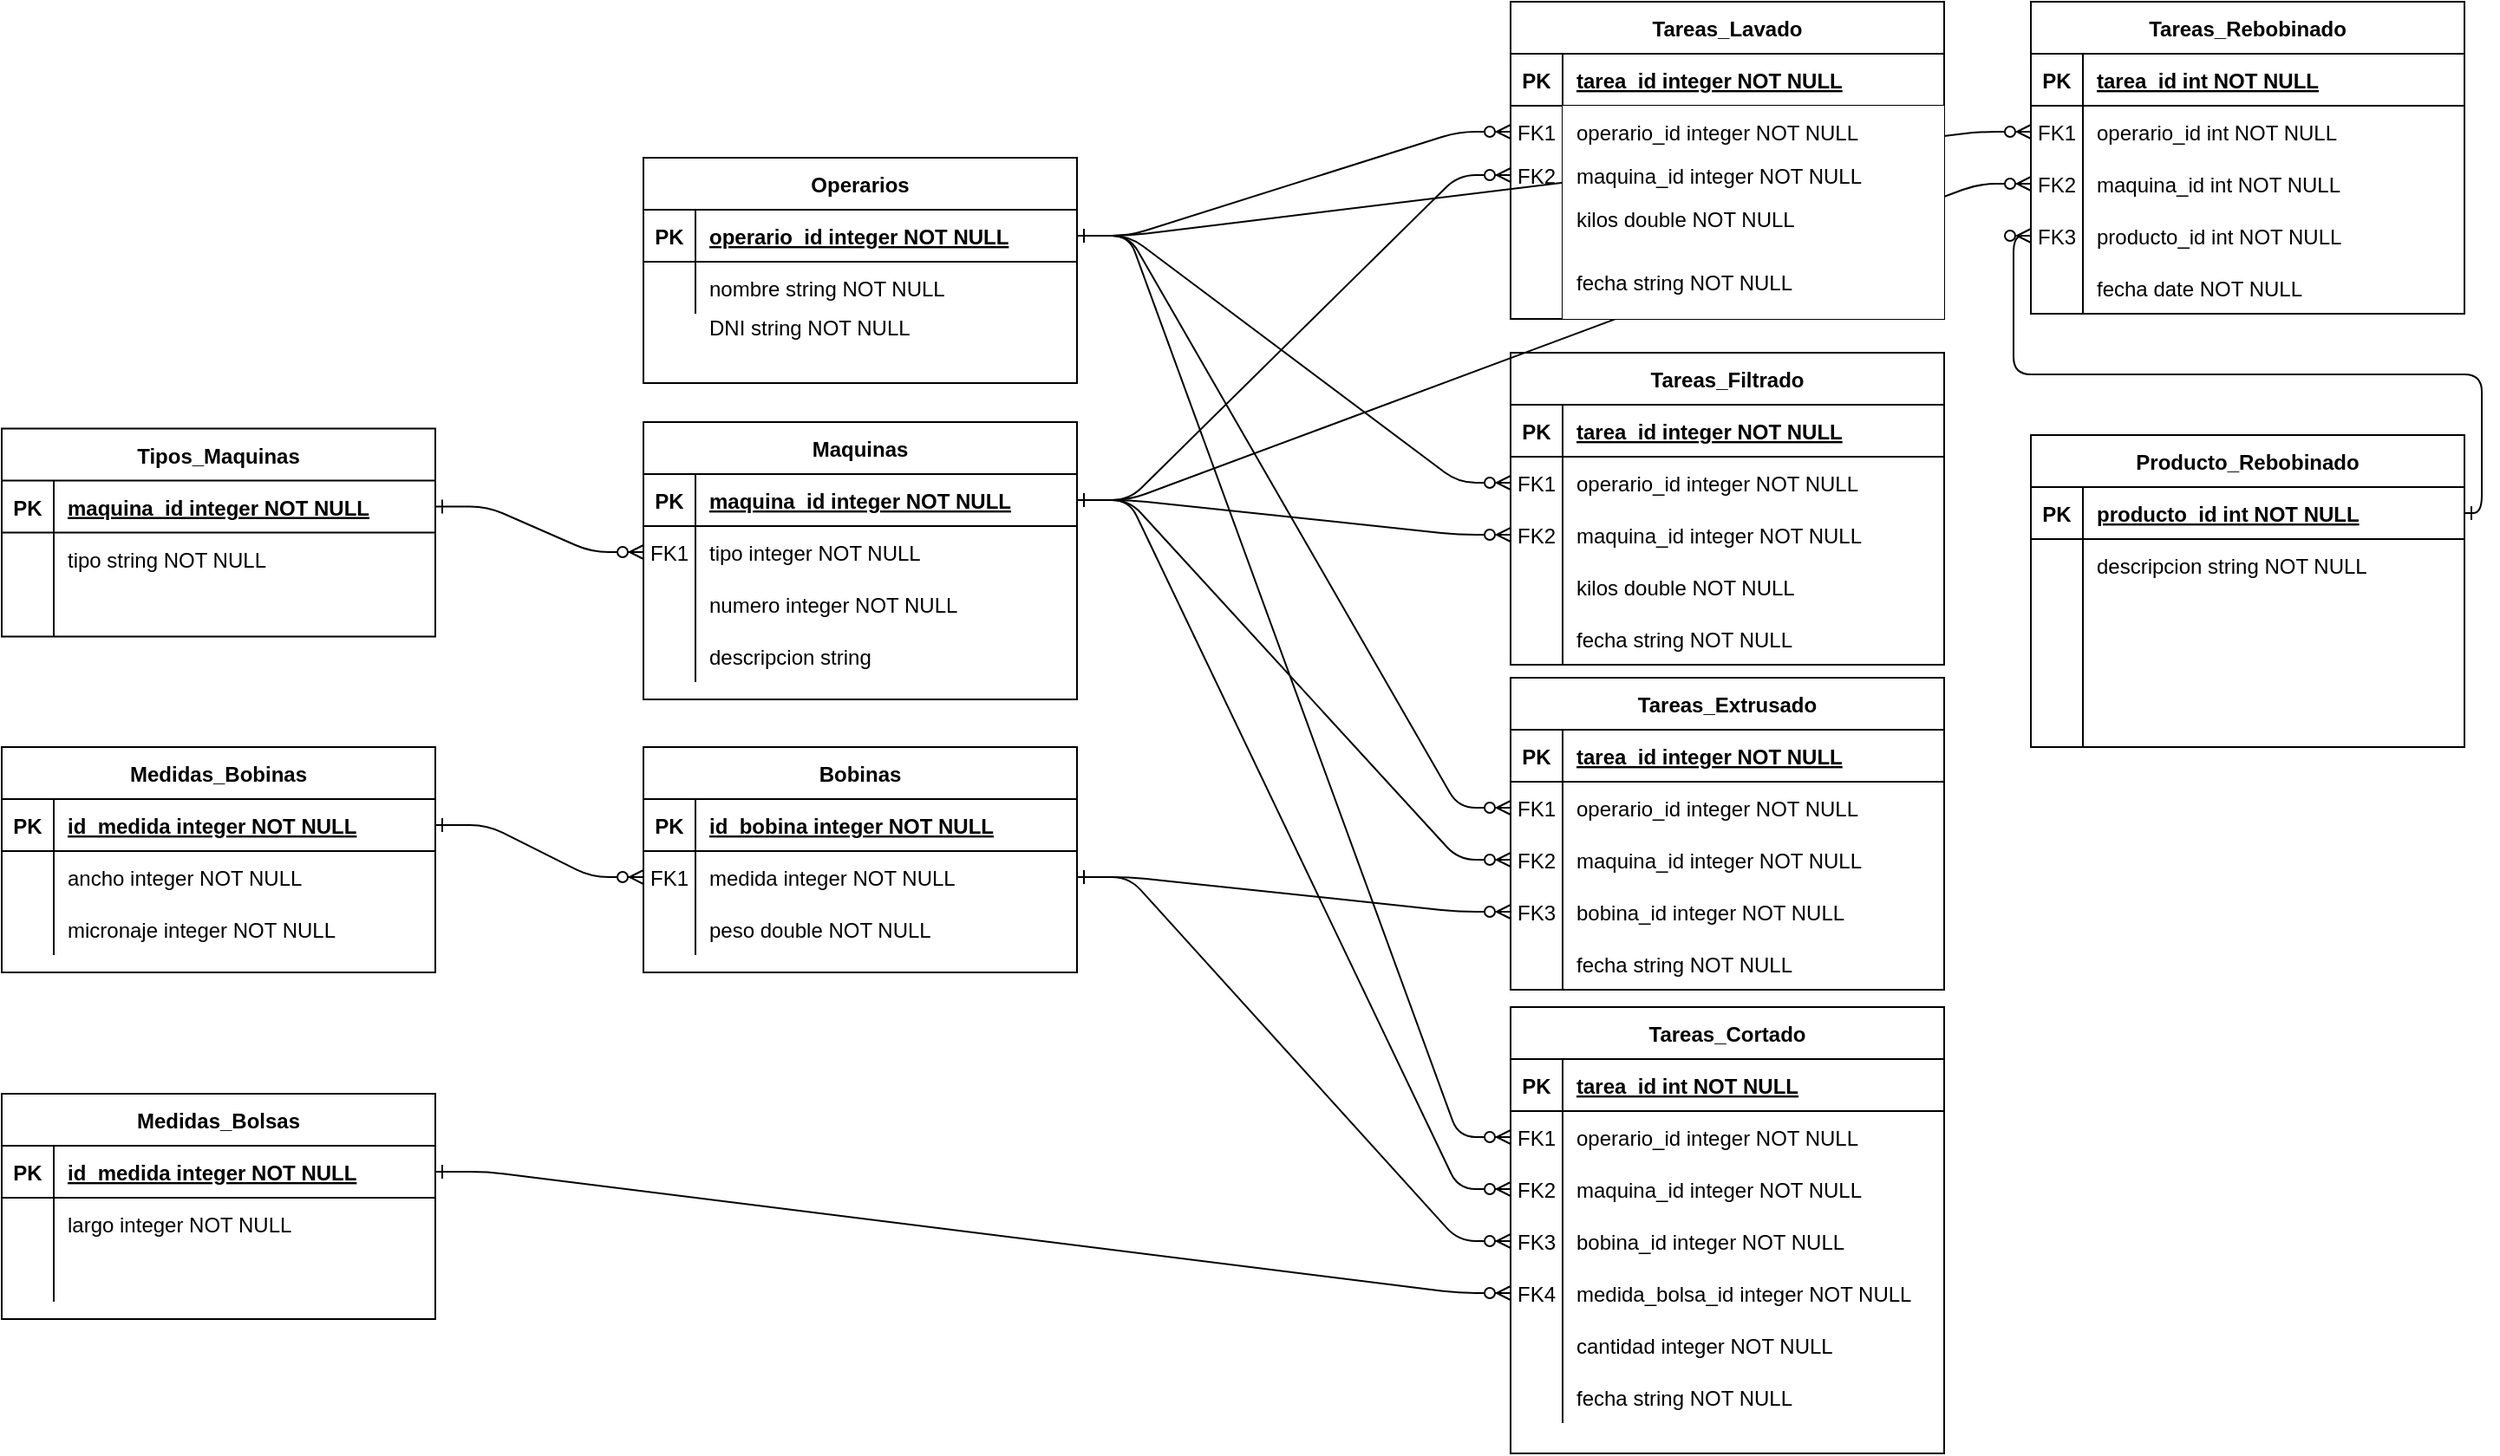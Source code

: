 <mxfile version="13.9.9" type="device"><diagram id="R2lEEEUBdFMjLlhIrx00" name="Page-1"><mxGraphModel dx="460" dy="813" grid="1" gridSize="10" guides="1" tooltips="1" connect="1" arrows="1" fold="1" page="1" pageScale="1" pageWidth="1600" pageHeight="900" math="0" shadow="0" extFonts="Permanent Marker^https://fonts.googleapis.com/css?family=Permanent+Marker"><root><mxCell id="0"/><mxCell id="1" parent="0"/><mxCell id="C-vyLk0tnHw3VtMMgP7b-1" value="" style="edgeStyle=entityRelationEdgeStyle;endArrow=ERzeroToMany;startArrow=ERone;endFill=1;startFill=0;" parent="1" source="C-vyLk0tnHw3VtMMgP7b-24" target="C-vyLk0tnHw3VtMMgP7b-6" edge="1"><mxGeometry width="100" height="100" relative="1" as="geometry"><mxPoint x="340" y="720" as="sourcePoint"/><mxPoint x="440" y="620" as="targetPoint"/></mxGeometry></mxCell><mxCell id="C-vyLk0tnHw3VtMMgP7b-13" value="Maquinas" style="shape=table;startSize=30;container=1;collapsible=1;childLayout=tableLayout;fixedRows=1;rowLines=0;fontStyle=1;align=center;resizeLast=1;" parent="1" vertex="1"><mxGeometry x="450" y="252.5" width="250" height="160" as="geometry"/></mxCell><mxCell id="C-vyLk0tnHw3VtMMgP7b-14" value="" style="shape=partialRectangle;collapsible=0;dropTarget=0;pointerEvents=0;fillColor=none;points=[[0,0.5],[1,0.5]];portConstraint=eastwest;top=0;left=0;right=0;bottom=1;" parent="C-vyLk0tnHw3VtMMgP7b-13" vertex="1"><mxGeometry y="30" width="250" height="30" as="geometry"/></mxCell><mxCell id="C-vyLk0tnHw3VtMMgP7b-15" value="PK" style="shape=partialRectangle;overflow=hidden;connectable=0;fillColor=none;top=0;left=0;bottom=0;right=0;fontStyle=1;" parent="C-vyLk0tnHw3VtMMgP7b-14" vertex="1"><mxGeometry width="30" height="30" as="geometry"/></mxCell><mxCell id="C-vyLk0tnHw3VtMMgP7b-16" value="maquina_id integer NOT NULL " style="shape=partialRectangle;overflow=hidden;connectable=0;fillColor=none;top=0;left=0;bottom=0;right=0;align=left;spacingLeft=6;fontStyle=5;" parent="C-vyLk0tnHw3VtMMgP7b-14" vertex="1"><mxGeometry x="30" width="220" height="30" as="geometry"/></mxCell><mxCell id="C-vyLk0tnHw3VtMMgP7b-17" value="" style="shape=partialRectangle;collapsible=0;dropTarget=0;pointerEvents=0;fillColor=none;points=[[0,0.5],[1,0.5]];portConstraint=eastwest;top=0;left=0;right=0;bottom=0;" parent="C-vyLk0tnHw3VtMMgP7b-13" vertex="1"><mxGeometry y="60" width="250" height="30" as="geometry"/></mxCell><mxCell id="C-vyLk0tnHw3VtMMgP7b-18" value="FK1" style="shape=partialRectangle;overflow=hidden;connectable=0;fillColor=none;top=0;left=0;bottom=0;right=0;" parent="C-vyLk0tnHw3VtMMgP7b-17" vertex="1"><mxGeometry width="30" height="30" as="geometry"/></mxCell><mxCell id="C-vyLk0tnHw3VtMMgP7b-19" value="tipo integer NOT NULL" style="shape=partialRectangle;overflow=hidden;connectable=0;fillColor=none;top=0;left=0;bottom=0;right=0;align=left;spacingLeft=6;" parent="C-vyLk0tnHw3VtMMgP7b-17" vertex="1"><mxGeometry x="30" width="220" height="30" as="geometry"/></mxCell><mxCell id="C-vyLk0tnHw3VtMMgP7b-20" value="" style="shape=partialRectangle;collapsible=0;dropTarget=0;pointerEvents=0;fillColor=none;points=[[0,0.5],[1,0.5]];portConstraint=eastwest;top=0;left=0;right=0;bottom=0;" parent="C-vyLk0tnHw3VtMMgP7b-13" vertex="1"><mxGeometry y="90" width="250" height="30" as="geometry"/></mxCell><mxCell id="C-vyLk0tnHw3VtMMgP7b-21" value="" style="shape=partialRectangle;overflow=hidden;connectable=0;fillColor=none;top=0;left=0;bottom=0;right=0;" parent="C-vyLk0tnHw3VtMMgP7b-20" vertex="1"><mxGeometry width="30" height="30" as="geometry"/></mxCell><mxCell id="C-vyLk0tnHw3VtMMgP7b-22" value="numero integer NOT NULL" style="shape=partialRectangle;overflow=hidden;connectable=0;fillColor=none;top=0;left=0;bottom=0;right=0;align=left;spacingLeft=6;" parent="C-vyLk0tnHw3VtMMgP7b-20" vertex="1"><mxGeometry x="30" width="220" height="30" as="geometry"/></mxCell><mxCell id="eZQZ-SOLJuefaPGMu-Ui-1" style="shape=partialRectangle;collapsible=0;dropTarget=0;pointerEvents=0;fillColor=none;points=[[0,0.5],[1,0.5]];portConstraint=eastwest;top=0;left=0;right=0;bottom=0;" vertex="1" parent="C-vyLk0tnHw3VtMMgP7b-13"><mxGeometry y="120" width="250" height="30" as="geometry"/></mxCell><mxCell id="eZQZ-SOLJuefaPGMu-Ui-2" style="shape=partialRectangle;overflow=hidden;connectable=0;fillColor=none;top=0;left=0;bottom=0;right=0;" vertex="1" parent="eZQZ-SOLJuefaPGMu-Ui-1"><mxGeometry width="30" height="30" as="geometry"/></mxCell><mxCell id="eZQZ-SOLJuefaPGMu-Ui-3" value="descripcion string" style="shape=partialRectangle;overflow=hidden;connectable=0;fillColor=none;top=0;left=0;bottom=0;right=0;align=left;spacingLeft=6;" vertex="1" parent="eZQZ-SOLJuefaPGMu-Ui-1"><mxGeometry x="30" width="220" height="30" as="geometry"/></mxCell><mxCell id="C-vyLk0tnHw3VtMMgP7b-23" value="Operarios" style="shape=table;startSize=30;container=1;collapsible=1;childLayout=tableLayout;fixedRows=1;rowLines=0;fontStyle=1;align=center;resizeLast=1;" parent="1" vertex="1"><mxGeometry x="450" y="100" width="250" height="130" as="geometry"/></mxCell><mxCell id="C-vyLk0tnHw3VtMMgP7b-24" value="" style="shape=partialRectangle;collapsible=0;dropTarget=0;pointerEvents=0;fillColor=none;points=[[0,0.5],[1,0.5]];portConstraint=eastwest;top=0;left=0;right=0;bottom=1;" parent="C-vyLk0tnHw3VtMMgP7b-23" vertex="1"><mxGeometry y="30" width="250" height="30" as="geometry"/></mxCell><mxCell id="C-vyLk0tnHw3VtMMgP7b-25" value="PK" style="shape=partialRectangle;overflow=hidden;connectable=0;fillColor=none;top=0;left=0;bottom=0;right=0;fontStyle=1;" parent="C-vyLk0tnHw3VtMMgP7b-24" vertex="1"><mxGeometry width="30" height="30" as="geometry"/></mxCell><mxCell id="C-vyLk0tnHw3VtMMgP7b-26" value="operario_id integer NOT NULL " style="shape=partialRectangle;overflow=hidden;connectable=0;fillColor=none;top=0;left=0;bottom=0;right=0;align=left;spacingLeft=6;fontStyle=5;" parent="C-vyLk0tnHw3VtMMgP7b-24" vertex="1"><mxGeometry x="30" width="220" height="30" as="geometry"/></mxCell><mxCell id="C-vyLk0tnHw3VtMMgP7b-27" value="" style="shape=partialRectangle;collapsible=0;dropTarget=0;pointerEvents=0;fillColor=none;points=[[0,0.5],[1,0.5]];portConstraint=eastwest;top=0;left=0;right=0;bottom=0;" parent="C-vyLk0tnHw3VtMMgP7b-23" vertex="1"><mxGeometry y="60" width="250" height="30" as="geometry"/></mxCell><mxCell id="C-vyLk0tnHw3VtMMgP7b-28" value="" style="shape=partialRectangle;overflow=hidden;connectable=0;fillColor=none;top=0;left=0;bottom=0;right=0;" parent="C-vyLk0tnHw3VtMMgP7b-27" vertex="1"><mxGeometry width="30" height="30" as="geometry"/></mxCell><mxCell id="C-vyLk0tnHw3VtMMgP7b-29" value="nombre string NOT NULL" style="shape=partialRectangle;overflow=hidden;connectable=0;fillColor=none;top=0;left=0;bottom=0;right=0;align=left;spacingLeft=6;" parent="C-vyLk0tnHw3VtMMgP7b-27" vertex="1"><mxGeometry x="30" width="220" height="30" as="geometry"/></mxCell><mxCell id="uvEBsUGGcMLuZN8brOMa-1" value="" style="endArrow=ERzeroToMany;html=1;entryX=0;entryY=0.5;entryDx=0;entryDy=0;exitX=1;exitY=0.5;exitDx=0;exitDy=0;edgeStyle=entityRelationEdgeStyle;startArrow=ERone;startFill=0;endFill=1;" parent="1" source="C-vyLk0tnHw3VtMMgP7b-14" target="C-vyLk0tnHw3VtMMgP7b-9" edge="1"><mxGeometry width="50" height="50" relative="1" as="geometry"><mxPoint x="400" y="440" as="sourcePoint"/><mxPoint x="450" y="390" as="targetPoint"/></mxGeometry></mxCell><mxCell id="uvEBsUGGcMLuZN8brOMa-2" value="Bobinas" style="shape=table;startSize=30;container=1;collapsible=1;childLayout=tableLayout;fixedRows=1;rowLines=0;fontStyle=1;align=center;resizeLast=1;" parent="1" vertex="1"><mxGeometry x="450" y="440" width="250" height="130" as="geometry"/></mxCell><mxCell id="uvEBsUGGcMLuZN8brOMa-3" value="" style="shape=partialRectangle;collapsible=0;dropTarget=0;pointerEvents=0;fillColor=none;points=[[0,0.5],[1,0.5]];portConstraint=eastwest;top=0;left=0;right=0;bottom=1;" parent="uvEBsUGGcMLuZN8brOMa-2" vertex="1"><mxGeometry y="30" width="250" height="30" as="geometry"/></mxCell><mxCell id="uvEBsUGGcMLuZN8brOMa-4" value="PK" style="shape=partialRectangle;overflow=hidden;connectable=0;fillColor=none;top=0;left=0;bottom=0;right=0;fontStyle=1;" parent="uvEBsUGGcMLuZN8brOMa-3" vertex="1"><mxGeometry width="30" height="30" as="geometry"/></mxCell><mxCell id="uvEBsUGGcMLuZN8brOMa-5" value="id_bobina integer NOT NULL " style="shape=partialRectangle;overflow=hidden;connectable=0;fillColor=none;top=0;left=0;bottom=0;right=0;align=left;spacingLeft=6;fontStyle=5;" parent="uvEBsUGGcMLuZN8brOMa-3" vertex="1"><mxGeometry x="30" width="220" height="30" as="geometry"/></mxCell><mxCell id="uvEBsUGGcMLuZN8brOMa-6" value="" style="shape=partialRectangle;collapsible=0;dropTarget=0;pointerEvents=0;fillColor=none;points=[[0,0.5],[1,0.5]];portConstraint=eastwest;top=0;left=0;right=0;bottom=0;" parent="uvEBsUGGcMLuZN8brOMa-2" vertex="1"><mxGeometry y="60" width="250" height="30" as="geometry"/></mxCell><mxCell id="uvEBsUGGcMLuZN8brOMa-7" value="" style="shape=partialRectangle;overflow=hidden;connectable=0;fillColor=none;top=0;left=0;bottom=0;right=0;" parent="uvEBsUGGcMLuZN8brOMa-6" vertex="1"><mxGeometry width="30" height="30" as="geometry"/></mxCell><mxCell id="uvEBsUGGcMLuZN8brOMa-8" value="medida integer NOT NULL" style="shape=partialRectangle;overflow=hidden;connectable=0;fillColor=none;top=0;left=0;bottom=0;right=0;align=left;spacingLeft=6;" parent="uvEBsUGGcMLuZN8brOMa-6" vertex="1"><mxGeometry x="30" width="220" height="30" as="geometry"/></mxCell><mxCell id="uvEBsUGGcMLuZN8brOMa-9" value="" style="shape=partialRectangle;collapsible=0;dropTarget=0;pointerEvents=0;fillColor=none;points=[[0,0.5],[1,0.5]];portConstraint=eastwest;top=0;left=0;right=0;bottom=0;" parent="uvEBsUGGcMLuZN8brOMa-2" vertex="1"><mxGeometry y="90" width="250" height="30" as="geometry"/></mxCell><mxCell id="uvEBsUGGcMLuZN8brOMa-10" value="" style="shape=partialRectangle;overflow=hidden;connectable=0;fillColor=none;top=0;left=0;bottom=0;right=0;" parent="uvEBsUGGcMLuZN8brOMa-9" vertex="1"><mxGeometry width="30" height="30" as="geometry"/></mxCell><mxCell id="uvEBsUGGcMLuZN8brOMa-11" value="peso double NOT NULL" style="shape=partialRectangle;overflow=hidden;connectable=0;fillColor=none;top=0;left=0;bottom=0;right=0;align=left;spacingLeft=6;" parent="uvEBsUGGcMLuZN8brOMa-9" vertex="1"><mxGeometry x="30" width="220" height="30" as="geometry"/></mxCell><mxCell id="uvEBsUGGcMLuZN8brOMa-12" value="Medidas_Bobinas" style="shape=table;startSize=30;container=1;collapsible=1;childLayout=tableLayout;fixedRows=1;rowLines=0;fontStyle=1;align=center;resizeLast=1;" parent="1" vertex="1"><mxGeometry x="80" y="440" width="250" height="130" as="geometry"/></mxCell><mxCell id="uvEBsUGGcMLuZN8brOMa-13" value="" style="shape=partialRectangle;collapsible=0;dropTarget=0;pointerEvents=0;fillColor=none;points=[[0,0.5],[1,0.5]];portConstraint=eastwest;top=0;left=0;right=0;bottom=1;" parent="uvEBsUGGcMLuZN8brOMa-12" vertex="1"><mxGeometry y="30" width="250" height="30" as="geometry"/></mxCell><mxCell id="uvEBsUGGcMLuZN8brOMa-14" value="PK" style="shape=partialRectangle;overflow=hidden;connectable=0;fillColor=none;top=0;left=0;bottom=0;right=0;fontStyle=1;" parent="uvEBsUGGcMLuZN8brOMa-13" vertex="1"><mxGeometry width="30" height="30" as="geometry"/></mxCell><mxCell id="uvEBsUGGcMLuZN8brOMa-15" value="id_medida integer NOT NULL " style="shape=partialRectangle;overflow=hidden;connectable=0;fillColor=none;top=0;left=0;bottom=0;right=0;align=left;spacingLeft=6;fontStyle=5;" parent="uvEBsUGGcMLuZN8brOMa-13" vertex="1"><mxGeometry x="30" width="220" height="30" as="geometry"/></mxCell><mxCell id="uvEBsUGGcMLuZN8brOMa-16" value="" style="shape=partialRectangle;collapsible=0;dropTarget=0;pointerEvents=0;fillColor=none;points=[[0,0.5],[1,0.5]];portConstraint=eastwest;top=0;left=0;right=0;bottom=0;" parent="uvEBsUGGcMLuZN8brOMa-12" vertex="1"><mxGeometry y="60" width="250" height="30" as="geometry"/></mxCell><mxCell id="uvEBsUGGcMLuZN8brOMa-17" value="" style="shape=partialRectangle;overflow=hidden;connectable=0;fillColor=none;top=0;left=0;bottom=0;right=0;" parent="uvEBsUGGcMLuZN8brOMa-16" vertex="1"><mxGeometry width="30" height="30" as="geometry"/></mxCell><mxCell id="uvEBsUGGcMLuZN8brOMa-18" value="ancho integer NOT NULL" style="shape=partialRectangle;overflow=hidden;connectable=0;fillColor=none;top=0;left=0;bottom=0;right=0;align=left;spacingLeft=6;" parent="uvEBsUGGcMLuZN8brOMa-16" vertex="1"><mxGeometry x="30" width="220" height="30" as="geometry"/></mxCell><mxCell id="uvEBsUGGcMLuZN8brOMa-19" value="" style="shape=partialRectangle;collapsible=0;dropTarget=0;pointerEvents=0;fillColor=none;points=[[0,0.5],[1,0.5]];portConstraint=eastwest;top=0;left=0;right=0;bottom=0;" parent="uvEBsUGGcMLuZN8brOMa-12" vertex="1"><mxGeometry y="90" width="250" height="30" as="geometry"/></mxCell><mxCell id="uvEBsUGGcMLuZN8brOMa-20" value="" style="shape=partialRectangle;overflow=hidden;connectable=0;fillColor=none;top=0;left=0;bottom=0;right=0;" parent="uvEBsUGGcMLuZN8brOMa-19" vertex="1"><mxGeometry width="30" height="30" as="geometry"/></mxCell><mxCell id="uvEBsUGGcMLuZN8brOMa-21" value="micronaje integer NOT NULL" style="shape=partialRectangle;overflow=hidden;connectable=0;fillColor=none;top=0;left=0;bottom=0;right=0;align=left;spacingLeft=6;" parent="uvEBsUGGcMLuZN8brOMa-19" vertex="1"><mxGeometry x="30" width="220" height="30" as="geometry"/></mxCell><mxCell id="uvEBsUGGcMLuZN8brOMa-23" value="" style="shape=partialRectangle;overflow=hidden;connectable=0;fillColor=none;top=0;left=0;bottom=0;right=0;" parent="1" vertex="1"><mxGeometry x="950" y="152.5" width="30" height="30" as="geometry"/></mxCell><mxCell id="uvEBsUGGcMLuZN8brOMa-24" value="Tareas_Extrusado" style="shape=table;startSize=30;container=1;collapsible=1;childLayout=tableLayout;fixedRows=1;rowLines=0;fontStyle=1;align=center;resizeLast=1;" parent="1" vertex="1"><mxGeometry x="950" y="400" width="250" height="180" as="geometry"/></mxCell><mxCell id="uvEBsUGGcMLuZN8brOMa-25" value="" style="shape=partialRectangle;collapsible=0;dropTarget=0;pointerEvents=0;fillColor=none;points=[[0,0.5],[1,0.5]];portConstraint=eastwest;top=0;left=0;right=0;bottom=1;" parent="uvEBsUGGcMLuZN8brOMa-24" vertex="1"><mxGeometry y="30" width="250" height="30" as="geometry"/></mxCell><mxCell id="uvEBsUGGcMLuZN8brOMa-26" value="PK" style="shape=partialRectangle;overflow=hidden;connectable=0;fillColor=none;top=0;left=0;bottom=0;right=0;fontStyle=1;" parent="uvEBsUGGcMLuZN8brOMa-25" vertex="1"><mxGeometry width="30" height="30" as="geometry"/></mxCell><mxCell id="uvEBsUGGcMLuZN8brOMa-27" value="tarea_id integer NOT NULL " style="shape=partialRectangle;overflow=hidden;connectable=0;fillColor=none;top=0;left=0;bottom=0;right=0;align=left;spacingLeft=6;fontStyle=5;" parent="uvEBsUGGcMLuZN8brOMa-25" vertex="1"><mxGeometry x="30" width="220" height="30" as="geometry"/></mxCell><mxCell id="uvEBsUGGcMLuZN8brOMa-28" value="" style="shape=partialRectangle;collapsible=0;dropTarget=0;pointerEvents=0;fillColor=none;points=[[0,0.5],[1,0.5]];portConstraint=eastwest;top=0;left=0;right=0;bottom=0;" parent="uvEBsUGGcMLuZN8brOMa-24" vertex="1"><mxGeometry y="60" width="250" height="30" as="geometry"/></mxCell><mxCell id="uvEBsUGGcMLuZN8brOMa-29" value="FK1" style="shape=partialRectangle;overflow=hidden;connectable=0;fillColor=none;top=0;left=0;bottom=0;right=0;" parent="uvEBsUGGcMLuZN8brOMa-28" vertex="1"><mxGeometry width="30" height="30" as="geometry"/></mxCell><mxCell id="uvEBsUGGcMLuZN8brOMa-30" value="operario_id integer NOT NULL" style="shape=partialRectangle;overflow=hidden;connectable=0;fillColor=none;top=0;left=0;bottom=0;right=0;align=left;spacingLeft=6;" parent="uvEBsUGGcMLuZN8brOMa-28" vertex="1"><mxGeometry x="30" width="220" height="30" as="geometry"/></mxCell><mxCell id="uvEBsUGGcMLuZN8brOMa-31" value="" style="shape=partialRectangle;collapsible=0;dropTarget=0;pointerEvents=0;fillColor=none;points=[[0,0.5],[1,0.5]];portConstraint=eastwest;top=0;left=0;right=0;bottom=0;" parent="uvEBsUGGcMLuZN8brOMa-24" vertex="1"><mxGeometry y="90" width="250" height="30" as="geometry"/></mxCell><mxCell id="uvEBsUGGcMLuZN8brOMa-32" value="FK2" style="shape=partialRectangle;overflow=hidden;connectable=0;fillColor=none;top=0;left=0;bottom=0;right=0;" parent="uvEBsUGGcMLuZN8brOMa-31" vertex="1"><mxGeometry width="30" height="30" as="geometry"/></mxCell><mxCell id="uvEBsUGGcMLuZN8brOMa-33" value="maquina_id integer NOT NULL" style="shape=partialRectangle;overflow=hidden;connectable=0;fillColor=none;top=0;left=0;bottom=0;right=0;align=left;spacingLeft=6;" parent="uvEBsUGGcMLuZN8brOMa-31" vertex="1"><mxGeometry x="30" width="220" height="30" as="geometry"/></mxCell><mxCell id="b3NK0VGD6C8nm2a5YXST-26" style="shape=partialRectangle;collapsible=0;dropTarget=0;pointerEvents=0;fillColor=none;points=[[0,0.5],[1,0.5]];portConstraint=eastwest;top=0;left=0;right=0;bottom=0;" parent="uvEBsUGGcMLuZN8brOMa-24" vertex="1"><mxGeometry y="120" width="250" height="30" as="geometry"/></mxCell><mxCell id="b3NK0VGD6C8nm2a5YXST-27" value="FK3" style="shape=partialRectangle;overflow=hidden;connectable=0;fillColor=none;top=0;left=0;bottom=0;right=0;" parent="b3NK0VGD6C8nm2a5YXST-26" vertex="1"><mxGeometry width="30" height="30" as="geometry"/></mxCell><mxCell id="b3NK0VGD6C8nm2a5YXST-28" value="bobina_id integer NOT NULL" style="shape=partialRectangle;overflow=hidden;connectable=0;fillColor=none;top=0;left=0;bottom=0;right=0;align=left;spacingLeft=6;" parent="b3NK0VGD6C8nm2a5YXST-26" vertex="1"><mxGeometry x="30" width="220" height="30" as="geometry"/></mxCell><mxCell id="b3NK0VGD6C8nm2a5YXST-23" style="shape=partialRectangle;collapsible=0;dropTarget=0;pointerEvents=0;fillColor=none;points=[[0,0.5],[1,0.5]];portConstraint=eastwest;top=0;left=0;right=0;bottom=0;" parent="uvEBsUGGcMLuZN8brOMa-24" vertex="1"><mxGeometry y="150" width="250" height="30" as="geometry"/></mxCell><mxCell id="b3NK0VGD6C8nm2a5YXST-24" style="shape=partialRectangle;overflow=hidden;connectable=0;fillColor=none;top=0;left=0;bottom=0;right=0;" parent="b3NK0VGD6C8nm2a5YXST-23" vertex="1"><mxGeometry width="30" height="30" as="geometry"/></mxCell><mxCell id="b3NK0VGD6C8nm2a5YXST-25" value="fecha string NOT NULL" style="shape=partialRectangle;overflow=hidden;connectable=0;fillColor=none;top=0;left=0;bottom=0;right=0;align=left;spacingLeft=6;" parent="b3NK0VGD6C8nm2a5YXST-23" vertex="1"><mxGeometry x="30" width="220" height="30" as="geometry"/></mxCell><mxCell id="uvEBsUGGcMLuZN8brOMa-34" value="" style="edgeStyle=entityRelationEdgeStyle;endArrow=ERzeroToMany;startArrow=ERone;endFill=1;startFill=0;entryX=0;entryY=0.5;entryDx=0;entryDy=0;exitX=1;exitY=0.5;exitDx=0;exitDy=0;" parent="1" source="C-vyLk0tnHw3VtMMgP7b-24" target="uvEBsUGGcMLuZN8brOMa-28" edge="1"><mxGeometry width="100" height="100" relative="1" as="geometry"><mxPoint x="350" y="190" as="sourcePoint"/><mxPoint x="490" y="220" as="targetPoint"/></mxGeometry></mxCell><mxCell id="uvEBsUGGcMLuZN8brOMa-35" value="" style="endArrow=ERzeroToMany;html=1;entryX=0;entryY=0.5;entryDx=0;entryDy=0;exitX=1;exitY=0.5;exitDx=0;exitDy=0;edgeStyle=entityRelationEdgeStyle;startArrow=ERone;startFill=0;endFill=1;" parent="1" source="C-vyLk0tnHw3VtMMgP7b-14" target="uvEBsUGGcMLuZN8brOMa-31" edge="1"><mxGeometry width="50" height="50" relative="1" as="geometry"><mxPoint x="350" y="345" as="sourcePoint"/><mxPoint x="490" y="280" as="targetPoint"/></mxGeometry></mxCell><mxCell id="uvEBsUGGcMLuZN8brOMa-41" value="" style="endArrow=ERzeroToMany;html=1;exitX=1;exitY=0.5;exitDx=0;exitDy=0;edgeStyle=entityRelationEdgeStyle;startArrow=ERone;startFill=0;endFill=1;entryX=0;entryY=0.5;entryDx=0;entryDy=0;" parent="1" source="uvEBsUGGcMLuZN8brOMa-13" target="uvEBsUGGcMLuZN8brOMa-6" edge="1"><mxGeometry width="50" height="50" relative="1" as="geometry"><mxPoint x="355" y="630" as="sourcePoint"/><mxPoint x="480" y="500" as="targetPoint"/></mxGeometry></mxCell><mxCell id="uvEBsUGGcMLuZN8brOMa-42" value="Tareas_Cortado" style="shape=table;startSize=30;container=1;collapsible=1;childLayout=tableLayout;fixedRows=1;rowLines=0;fontStyle=1;align=center;resizeLast=1;" parent="1" vertex="1"><mxGeometry x="950" y="590" width="250" height="257.5" as="geometry"/></mxCell><mxCell id="uvEBsUGGcMLuZN8brOMa-43" value="" style="shape=partialRectangle;collapsible=0;dropTarget=0;pointerEvents=0;fillColor=none;points=[[0,0.5],[1,0.5]];portConstraint=eastwest;top=0;left=0;right=0;bottom=1;" parent="uvEBsUGGcMLuZN8brOMa-42" vertex="1"><mxGeometry y="30" width="250" height="30" as="geometry"/></mxCell><mxCell id="uvEBsUGGcMLuZN8brOMa-44" value="PK" style="shape=partialRectangle;overflow=hidden;connectable=0;fillColor=none;top=0;left=0;bottom=0;right=0;fontStyle=1;" parent="uvEBsUGGcMLuZN8brOMa-43" vertex="1"><mxGeometry width="30" height="30" as="geometry"/></mxCell><mxCell id="uvEBsUGGcMLuZN8brOMa-45" value="tarea_id int NOT NULL " style="shape=partialRectangle;overflow=hidden;connectable=0;fillColor=none;top=0;left=0;bottom=0;right=0;align=left;spacingLeft=6;fontStyle=5;" parent="uvEBsUGGcMLuZN8brOMa-43" vertex="1"><mxGeometry x="30" width="220" height="30" as="geometry"/></mxCell><mxCell id="uvEBsUGGcMLuZN8brOMa-46" value="" style="shape=partialRectangle;collapsible=0;dropTarget=0;pointerEvents=0;fillColor=none;points=[[0,0.5],[1,0.5]];portConstraint=eastwest;top=0;left=0;right=0;bottom=0;" parent="uvEBsUGGcMLuZN8brOMa-42" vertex="1"><mxGeometry y="60" width="250" height="30" as="geometry"/></mxCell><mxCell id="uvEBsUGGcMLuZN8brOMa-47" value="FK1" style="shape=partialRectangle;overflow=hidden;connectable=0;fillColor=none;top=0;left=0;bottom=0;right=0;" parent="uvEBsUGGcMLuZN8brOMa-46" vertex="1"><mxGeometry width="30" height="30" as="geometry"/></mxCell><mxCell id="uvEBsUGGcMLuZN8brOMa-48" value="operario_id integer NOT NULL" style="shape=partialRectangle;overflow=hidden;connectable=0;fillColor=none;top=0;left=0;bottom=0;right=0;align=left;spacingLeft=6;" parent="uvEBsUGGcMLuZN8brOMa-46" vertex="1"><mxGeometry x="30" width="220" height="30" as="geometry"/></mxCell><mxCell id="uvEBsUGGcMLuZN8brOMa-49" value="" style="shape=partialRectangle;collapsible=0;dropTarget=0;pointerEvents=0;fillColor=none;points=[[0,0.5],[1,0.5]];portConstraint=eastwest;top=0;left=0;right=0;bottom=0;" parent="uvEBsUGGcMLuZN8brOMa-42" vertex="1"><mxGeometry y="90" width="250" height="30" as="geometry"/></mxCell><mxCell id="uvEBsUGGcMLuZN8brOMa-50" value="FK2" style="shape=partialRectangle;overflow=hidden;connectable=0;fillColor=none;top=0;left=0;bottom=0;right=0;" parent="uvEBsUGGcMLuZN8brOMa-49" vertex="1"><mxGeometry width="30" height="30" as="geometry"/></mxCell><mxCell id="uvEBsUGGcMLuZN8brOMa-51" value="maquina_id integer NOT NULL" style="shape=partialRectangle;overflow=hidden;connectable=0;fillColor=none;top=0;left=0;bottom=0;right=0;align=left;spacingLeft=6;" parent="uvEBsUGGcMLuZN8brOMa-49" vertex="1"><mxGeometry x="30" width="220" height="30" as="geometry"/></mxCell><mxCell id="b3NK0VGD6C8nm2a5YXST-8" style="shape=partialRectangle;collapsible=0;dropTarget=0;pointerEvents=0;fillColor=none;points=[[0,0.5],[1,0.5]];portConstraint=eastwest;top=0;left=0;right=0;bottom=0;" parent="uvEBsUGGcMLuZN8brOMa-42" vertex="1"><mxGeometry y="120" width="250" height="30" as="geometry"/></mxCell><mxCell id="b3NK0VGD6C8nm2a5YXST-9" value="FK3" style="shape=partialRectangle;overflow=hidden;connectable=0;fillColor=none;top=0;left=0;bottom=0;right=0;" parent="b3NK0VGD6C8nm2a5YXST-8" vertex="1"><mxGeometry width="30" height="30" as="geometry"/></mxCell><mxCell id="b3NK0VGD6C8nm2a5YXST-10" value="bobina_id integer NOT NULL" style="shape=partialRectangle;overflow=hidden;connectable=0;fillColor=none;top=0;left=0;bottom=0;right=0;align=left;spacingLeft=6;" parent="b3NK0VGD6C8nm2a5YXST-8" vertex="1"><mxGeometry x="30" width="220" height="30" as="geometry"/></mxCell><mxCell id="b3NK0VGD6C8nm2a5YXST-11" style="shape=partialRectangle;collapsible=0;dropTarget=0;pointerEvents=0;fillColor=none;points=[[0,0.5],[1,0.5]];portConstraint=eastwest;top=0;left=0;right=0;bottom=0;" parent="uvEBsUGGcMLuZN8brOMa-42" vertex="1"><mxGeometry y="150" width="250" height="30" as="geometry"/></mxCell><mxCell id="b3NK0VGD6C8nm2a5YXST-12" value="FK4" style="shape=partialRectangle;overflow=hidden;connectable=0;fillColor=none;top=0;left=0;bottom=0;right=0;" parent="b3NK0VGD6C8nm2a5YXST-11" vertex="1"><mxGeometry width="30" height="30" as="geometry"/></mxCell><mxCell id="b3NK0VGD6C8nm2a5YXST-13" value="medida_bolsa_id integer NOT NULL" style="shape=partialRectangle;overflow=hidden;connectable=0;fillColor=none;top=0;left=0;bottom=0;right=0;align=left;spacingLeft=6;" parent="b3NK0VGD6C8nm2a5YXST-11" vertex="1"><mxGeometry x="30" width="220" height="30" as="geometry"/></mxCell><mxCell id="b3NK0VGD6C8nm2a5YXST-14" style="shape=partialRectangle;collapsible=0;dropTarget=0;pointerEvents=0;fillColor=none;points=[[0,0.5],[1,0.5]];portConstraint=eastwest;top=0;left=0;right=0;bottom=0;" parent="uvEBsUGGcMLuZN8brOMa-42" vertex="1"><mxGeometry y="180" width="250" height="30" as="geometry"/></mxCell><mxCell id="b3NK0VGD6C8nm2a5YXST-15" style="shape=partialRectangle;overflow=hidden;connectable=0;fillColor=none;top=0;left=0;bottom=0;right=0;" parent="b3NK0VGD6C8nm2a5YXST-14" vertex="1"><mxGeometry width="30" height="30" as="geometry"/></mxCell><mxCell id="b3NK0VGD6C8nm2a5YXST-16" value="cantidad integer NOT NULL" style="shape=partialRectangle;overflow=hidden;connectable=0;fillColor=none;top=0;left=0;bottom=0;right=0;align=left;spacingLeft=6;" parent="b3NK0VGD6C8nm2a5YXST-14" vertex="1"><mxGeometry x="30" width="220" height="30" as="geometry"/></mxCell><mxCell id="b3NK0VGD6C8nm2a5YXST-17" style="shape=partialRectangle;collapsible=0;dropTarget=0;pointerEvents=0;fillColor=none;points=[[0,0.5],[1,0.5]];portConstraint=eastwest;top=0;left=0;right=0;bottom=0;" parent="uvEBsUGGcMLuZN8brOMa-42" vertex="1"><mxGeometry y="210" width="250" height="30" as="geometry"/></mxCell><mxCell id="b3NK0VGD6C8nm2a5YXST-18" style="shape=partialRectangle;overflow=hidden;connectable=0;fillColor=none;top=0;left=0;bottom=0;right=0;" parent="b3NK0VGD6C8nm2a5YXST-17" vertex="1"><mxGeometry width="30" height="30" as="geometry"/></mxCell><mxCell id="b3NK0VGD6C8nm2a5YXST-19" value="fecha string NOT NULL" style="shape=partialRectangle;overflow=hidden;connectable=0;fillColor=none;top=0;left=0;bottom=0;right=0;align=left;spacingLeft=6;" parent="b3NK0VGD6C8nm2a5YXST-17" vertex="1"><mxGeometry x="30" width="220" height="30" as="geometry"/></mxCell><mxCell id="uvEBsUGGcMLuZN8brOMa-52" value="FK1" style="shape=partialRectangle;overflow=hidden;connectable=0;fillColor=none;top=0;left=0;bottom=0;right=0;" parent="1" vertex="1"><mxGeometry x="450" y="500" width="30" height="30" as="geometry"/></mxCell><mxCell id="uvEBsUGGcMLuZN8brOMa-53" value="" style="endArrow=ERzeroToMany;html=1;exitX=1;exitY=0.5;exitDx=0;exitDy=0;edgeStyle=entityRelationEdgeStyle;startArrow=ERone;startFill=0;endFill=1;entryX=0;entryY=0.5;entryDx=0;entryDy=0;" parent="1" source="uvEBsUGGcMLuZN8brOMa-6" target="b3NK0VGD6C8nm2a5YXST-26" edge="1"><mxGeometry width="50" height="50" relative="1" as="geometry"><mxPoint x="710" y="307.5" as="sourcePoint"/><mxPoint x="950" y="370" as="targetPoint"/></mxGeometry></mxCell><mxCell id="uvEBsUGGcMLuZN8brOMa-54" value="" style="edgeStyle=entityRelationEdgeStyle;endArrow=ERzeroToMany;startArrow=ERone;endFill=1;startFill=0;entryX=0;entryY=0.5;entryDx=0;entryDy=0;exitX=1;exitY=0.5;exitDx=0;exitDy=0;" parent="1" source="C-vyLk0tnHw3VtMMgP7b-24" target="uvEBsUGGcMLuZN8brOMa-46" edge="1"><mxGeometry width="100" height="100" relative="1" as="geometry"><mxPoint x="710" y="155" as="sourcePoint"/><mxPoint x="960" y="317.5" as="targetPoint"/></mxGeometry></mxCell><mxCell id="uvEBsUGGcMLuZN8brOMa-55" value="" style="endArrow=ERzeroToMany;html=1;entryX=0;entryY=0.5;entryDx=0;entryDy=0;exitX=1;exitY=0.5;exitDx=0;exitDy=0;edgeStyle=entityRelationEdgeStyle;startArrow=ERone;startFill=0;endFill=1;" parent="1" source="C-vyLk0tnHw3VtMMgP7b-14" target="uvEBsUGGcMLuZN8brOMa-49" edge="1"><mxGeometry width="50" height="50" relative="1" as="geometry"><mxPoint x="710" y="372.5" as="sourcePoint"/><mxPoint x="960" y="412.5" as="targetPoint"/></mxGeometry></mxCell><mxCell id="uvEBsUGGcMLuZN8brOMa-57" value="Tareas_Filtrado" style="shape=table;startSize=30;container=1;collapsible=1;childLayout=tableLayout;fixedRows=1;rowLines=0;fontStyle=1;align=center;resizeLast=1;" parent="1" vertex="1"><mxGeometry x="950" y="212.5" width="250" height="180" as="geometry"/></mxCell><mxCell id="uvEBsUGGcMLuZN8brOMa-58" value="" style="shape=partialRectangle;collapsible=0;dropTarget=0;pointerEvents=0;fillColor=none;points=[[0,0.5],[1,0.5]];portConstraint=eastwest;top=0;left=0;right=0;bottom=1;" parent="uvEBsUGGcMLuZN8brOMa-57" vertex="1"><mxGeometry y="30" width="250" height="30" as="geometry"/></mxCell><mxCell id="uvEBsUGGcMLuZN8brOMa-59" value="PK" style="shape=partialRectangle;overflow=hidden;connectable=0;fillColor=none;top=0;left=0;bottom=0;right=0;fontStyle=1;" parent="uvEBsUGGcMLuZN8brOMa-58" vertex="1"><mxGeometry width="30" height="30" as="geometry"/></mxCell><mxCell id="uvEBsUGGcMLuZN8brOMa-60" value="tarea_id integer NOT NULL " style="shape=partialRectangle;overflow=hidden;connectable=0;fillColor=none;top=0;left=0;bottom=0;right=0;align=left;spacingLeft=6;fontStyle=5;" parent="uvEBsUGGcMLuZN8brOMa-58" vertex="1"><mxGeometry x="30" width="220" height="30" as="geometry"/></mxCell><mxCell id="uvEBsUGGcMLuZN8brOMa-61" value="" style="shape=partialRectangle;collapsible=0;dropTarget=0;pointerEvents=0;fillColor=none;points=[[0,0.5],[1,0.5]];portConstraint=eastwest;top=0;left=0;right=0;bottom=0;" parent="uvEBsUGGcMLuZN8brOMa-57" vertex="1"><mxGeometry y="60" width="250" height="30" as="geometry"/></mxCell><mxCell id="uvEBsUGGcMLuZN8brOMa-62" value="FK1" style="shape=partialRectangle;overflow=hidden;connectable=0;fillColor=none;top=0;left=0;bottom=0;right=0;" parent="uvEBsUGGcMLuZN8brOMa-61" vertex="1"><mxGeometry width="30" height="30" as="geometry"/></mxCell><mxCell id="uvEBsUGGcMLuZN8brOMa-63" value="operario_id integer NOT NULL" style="shape=partialRectangle;overflow=hidden;connectable=0;fillColor=none;top=0;left=0;bottom=0;right=0;align=left;spacingLeft=6;" parent="uvEBsUGGcMLuZN8brOMa-61" vertex="1"><mxGeometry x="30" width="220" height="30" as="geometry"/></mxCell><mxCell id="uvEBsUGGcMLuZN8brOMa-64" value="" style="shape=partialRectangle;collapsible=0;dropTarget=0;pointerEvents=0;fillColor=none;points=[[0,0.5],[1,0.5]];portConstraint=eastwest;top=0;left=0;right=0;bottom=0;" parent="uvEBsUGGcMLuZN8brOMa-57" vertex="1"><mxGeometry y="90" width="250" height="30" as="geometry"/></mxCell><mxCell id="uvEBsUGGcMLuZN8brOMa-65" value="FK2" style="shape=partialRectangle;overflow=hidden;connectable=0;fillColor=none;top=0;left=0;bottom=0;right=0;" parent="uvEBsUGGcMLuZN8brOMa-64" vertex="1"><mxGeometry width="30" height="30" as="geometry"/></mxCell><mxCell id="uvEBsUGGcMLuZN8brOMa-66" value="maquina_id integer NOT NULL" style="shape=partialRectangle;overflow=hidden;connectable=0;fillColor=none;top=0;left=0;bottom=0;right=0;align=left;spacingLeft=6;" parent="uvEBsUGGcMLuZN8brOMa-64" vertex="1"><mxGeometry x="30" width="220" height="30" as="geometry"/></mxCell><mxCell id="b3NK0VGD6C8nm2a5YXST-1" style="shape=partialRectangle;collapsible=0;dropTarget=0;pointerEvents=0;fillColor=none;points=[[0,0.5],[1,0.5]];portConstraint=eastwest;top=0;left=0;right=0;bottom=0;" parent="uvEBsUGGcMLuZN8brOMa-57" vertex="1"><mxGeometry y="120" width="250" height="30" as="geometry"/></mxCell><mxCell id="b3NK0VGD6C8nm2a5YXST-2" style="shape=partialRectangle;overflow=hidden;connectable=0;fillColor=none;top=0;left=0;bottom=0;right=0;" parent="b3NK0VGD6C8nm2a5YXST-1" vertex="1"><mxGeometry width="30" height="30" as="geometry"/></mxCell><mxCell id="b3NK0VGD6C8nm2a5YXST-3" value="kilos double NOT NULL" style="shape=partialRectangle;overflow=hidden;connectable=0;fillColor=none;top=0;left=0;bottom=0;right=0;align=left;spacingLeft=6;" parent="b3NK0VGD6C8nm2a5YXST-1" vertex="1"><mxGeometry x="30" width="220" height="30" as="geometry"/></mxCell><mxCell id="b3NK0VGD6C8nm2a5YXST-4" style="shape=partialRectangle;collapsible=0;dropTarget=0;pointerEvents=0;fillColor=none;points=[[0,0.5],[1,0.5]];portConstraint=eastwest;top=0;left=0;right=0;bottom=0;" parent="uvEBsUGGcMLuZN8brOMa-57" vertex="1"><mxGeometry y="150" width="250" height="30" as="geometry"/></mxCell><mxCell id="b3NK0VGD6C8nm2a5YXST-5" style="shape=partialRectangle;overflow=hidden;connectable=0;fillColor=none;top=0;left=0;bottom=0;right=0;" parent="b3NK0VGD6C8nm2a5YXST-4" vertex="1"><mxGeometry width="30" height="30" as="geometry"/></mxCell><mxCell id="b3NK0VGD6C8nm2a5YXST-6" value="fecha string NOT NULL" style="shape=partialRectangle;overflow=hidden;connectable=0;fillColor=none;top=0;left=0;bottom=0;right=0;align=left;spacingLeft=6;" parent="b3NK0VGD6C8nm2a5YXST-4" vertex="1"><mxGeometry x="30" width="220" height="30" as="geometry"/></mxCell><mxCell id="uvEBsUGGcMLuZN8brOMa-69" value="" style="edgeStyle=entityRelationEdgeStyle;endArrow=ERzeroToMany;startArrow=ERone;endFill=1;startFill=0;entryX=0;entryY=0.5;entryDx=0;entryDy=0;exitX=1;exitY=0.5;exitDx=0;exitDy=0;" parent="1" source="C-vyLk0tnHw3VtMMgP7b-24" target="uvEBsUGGcMLuZN8brOMa-61" edge="1"><mxGeometry width="100" height="100" relative="1" as="geometry"><mxPoint x="710" y="155" as="sourcePoint"/><mxPoint x="960" y="507.5" as="targetPoint"/></mxGeometry></mxCell><mxCell id="uvEBsUGGcMLuZN8brOMa-70" value="" style="endArrow=ERzeroToMany;html=1;entryX=0;entryY=0.5;entryDx=0;entryDy=0;exitX=1;exitY=0.5;exitDx=0;exitDy=0;edgeStyle=entityRelationEdgeStyle;startArrow=ERone;startFill=0;endFill=1;" parent="1" source="C-vyLk0tnHw3VtMMgP7b-14" target="uvEBsUGGcMLuZN8brOMa-64" edge="1"><mxGeometry width="50" height="50" relative="1" as="geometry"><mxPoint x="710" y="307.5" as="sourcePoint"/><mxPoint x="960" y="537.5" as="targetPoint"/></mxGeometry></mxCell><mxCell id="ARkuSz5utbfx2CUK729T-1" value="Medidas_Bolsas" style="shape=table;startSize=30;container=1;collapsible=1;childLayout=tableLayout;fixedRows=1;rowLines=0;fontStyle=1;align=center;resizeLast=1;" parent="1" vertex="1"><mxGeometry x="80" y="640" width="250" height="130" as="geometry"/></mxCell><mxCell id="ARkuSz5utbfx2CUK729T-2" value="" style="shape=partialRectangle;collapsible=0;dropTarget=0;pointerEvents=0;fillColor=none;points=[[0,0.5],[1,0.5]];portConstraint=eastwest;top=0;left=0;right=0;bottom=1;" parent="ARkuSz5utbfx2CUK729T-1" vertex="1"><mxGeometry y="30" width="250" height="30" as="geometry"/></mxCell><mxCell id="ARkuSz5utbfx2CUK729T-3" value="PK" style="shape=partialRectangle;overflow=hidden;connectable=0;fillColor=none;top=0;left=0;bottom=0;right=0;fontStyle=1;" parent="ARkuSz5utbfx2CUK729T-2" vertex="1"><mxGeometry width="30" height="30" as="geometry"/></mxCell><mxCell id="ARkuSz5utbfx2CUK729T-4" value="id_medida integer NOT NULL " style="shape=partialRectangle;overflow=hidden;connectable=0;fillColor=none;top=0;left=0;bottom=0;right=0;align=left;spacingLeft=6;fontStyle=5;" parent="ARkuSz5utbfx2CUK729T-2" vertex="1"><mxGeometry x="30" width="220" height="30" as="geometry"/></mxCell><mxCell id="ARkuSz5utbfx2CUK729T-5" value="" style="shape=partialRectangle;collapsible=0;dropTarget=0;pointerEvents=0;fillColor=none;points=[[0,0.5],[1,0.5]];portConstraint=eastwest;top=0;left=0;right=0;bottom=0;" parent="ARkuSz5utbfx2CUK729T-1" vertex="1"><mxGeometry y="60" width="250" height="30" as="geometry"/></mxCell><mxCell id="ARkuSz5utbfx2CUK729T-6" value="" style="shape=partialRectangle;overflow=hidden;connectable=0;fillColor=none;top=0;left=0;bottom=0;right=0;" parent="ARkuSz5utbfx2CUK729T-5" vertex="1"><mxGeometry width="30" height="30" as="geometry"/></mxCell><mxCell id="ARkuSz5utbfx2CUK729T-7" value="largo integer NOT NULL" style="shape=partialRectangle;overflow=hidden;connectable=0;fillColor=none;top=0;left=0;bottom=0;right=0;align=left;spacingLeft=6;" parent="ARkuSz5utbfx2CUK729T-5" vertex="1"><mxGeometry x="30" width="220" height="30" as="geometry"/></mxCell><mxCell id="ARkuSz5utbfx2CUK729T-8" value="" style="shape=partialRectangle;collapsible=0;dropTarget=0;pointerEvents=0;fillColor=none;points=[[0,0.5],[1,0.5]];portConstraint=eastwest;top=0;left=0;right=0;bottom=0;" parent="ARkuSz5utbfx2CUK729T-1" vertex="1"><mxGeometry y="90" width="250" height="30" as="geometry"/></mxCell><mxCell id="ARkuSz5utbfx2CUK729T-9" value="" style="shape=partialRectangle;overflow=hidden;connectable=0;fillColor=none;top=0;left=0;bottom=0;right=0;" parent="ARkuSz5utbfx2CUK729T-8" vertex="1"><mxGeometry width="30" height="30" as="geometry"/></mxCell><mxCell id="ARkuSz5utbfx2CUK729T-10" value="" style="shape=partialRectangle;overflow=hidden;connectable=0;fillColor=none;top=0;left=0;bottom=0;right=0;align=left;spacingLeft=6;" parent="ARkuSz5utbfx2CUK729T-8" vertex="1"><mxGeometry x="30" width="220" height="30" as="geometry"/></mxCell><mxCell id="ARkuSz5utbfx2CUK729T-13" value="" style="endArrow=ERzeroToMany;html=1;exitX=1;exitY=0.5;exitDx=0;exitDy=0;edgeStyle=entityRelationEdgeStyle;startArrow=ERone;startFill=0;endFill=1;entryX=0;entryY=0.5;entryDx=0;entryDy=0;" parent="1" source="uvEBsUGGcMLuZN8brOMa-6" target="b3NK0VGD6C8nm2a5YXST-8" edge="1"><mxGeometry width="50" height="50" relative="1" as="geometry"><mxPoint x="710" y="525" as="sourcePoint"/><mxPoint x="950" y="560" as="targetPoint"/></mxGeometry></mxCell><mxCell id="ARkuSz5utbfx2CUK729T-15" value="" style="endArrow=ERzeroToMany;html=1;exitX=1;exitY=0.5;exitDx=0;exitDy=0;edgeStyle=entityRelationEdgeStyle;startArrow=ERone;startFill=0;endFill=1;entryX=0;entryY=0.5;entryDx=0;entryDy=0;" parent="1" source="ARkuSz5utbfx2CUK729T-2" target="b3NK0VGD6C8nm2a5YXST-11" edge="1"><mxGeometry width="50" height="50" relative="1" as="geometry"><mxPoint x="710" y="525" as="sourcePoint"/><mxPoint x="950" y="590" as="targetPoint"/></mxGeometry></mxCell><mxCell id="ARkuSz5utbfx2CUK729T-26" value="Tareas_Rebobinado" style="shape=table;startSize=30;container=1;collapsible=1;childLayout=tableLayout;fixedRows=1;rowLines=0;fontStyle=1;align=center;resizeLast=1;" parent="1" vertex="1"><mxGeometry x="1250" y="10" width="250" height="180" as="geometry"/></mxCell><mxCell id="ARkuSz5utbfx2CUK729T-27" value="" style="shape=partialRectangle;collapsible=0;dropTarget=0;pointerEvents=0;fillColor=none;points=[[0,0.5],[1,0.5]];portConstraint=eastwest;top=0;left=0;right=0;bottom=1;" parent="ARkuSz5utbfx2CUK729T-26" vertex="1"><mxGeometry y="30" width="250" height="30" as="geometry"/></mxCell><mxCell id="ARkuSz5utbfx2CUK729T-28" value="PK" style="shape=partialRectangle;overflow=hidden;connectable=0;fillColor=none;top=0;left=0;bottom=0;right=0;fontStyle=1;" parent="ARkuSz5utbfx2CUK729T-27" vertex="1"><mxGeometry width="30" height="30" as="geometry"/></mxCell><mxCell id="ARkuSz5utbfx2CUK729T-29" value="tarea_id int NOT NULL " style="shape=partialRectangle;overflow=hidden;connectable=0;fillColor=none;top=0;left=0;bottom=0;right=0;align=left;spacingLeft=6;fontStyle=5;" parent="ARkuSz5utbfx2CUK729T-27" vertex="1"><mxGeometry x="30" width="220" height="30" as="geometry"/></mxCell><mxCell id="ARkuSz5utbfx2CUK729T-30" value="" style="shape=partialRectangle;collapsible=0;dropTarget=0;pointerEvents=0;fillColor=none;points=[[0,0.5],[1,0.5]];portConstraint=eastwest;top=0;left=0;right=0;bottom=0;" parent="ARkuSz5utbfx2CUK729T-26" vertex="1"><mxGeometry y="60" width="250" height="30" as="geometry"/></mxCell><mxCell id="ARkuSz5utbfx2CUK729T-31" value="FK1" style="shape=partialRectangle;overflow=hidden;connectable=0;fillColor=none;top=0;left=0;bottom=0;right=0;" parent="ARkuSz5utbfx2CUK729T-30" vertex="1"><mxGeometry width="30" height="30" as="geometry"/></mxCell><mxCell id="ARkuSz5utbfx2CUK729T-32" value="operario_id int NOT NULL" style="shape=partialRectangle;overflow=hidden;connectable=0;fillColor=none;top=0;left=0;bottom=0;right=0;align=left;spacingLeft=6;" parent="ARkuSz5utbfx2CUK729T-30" vertex="1"><mxGeometry x="30" width="220" height="30" as="geometry"/></mxCell><mxCell id="ARkuSz5utbfx2CUK729T-33" value="" style="shape=partialRectangle;collapsible=0;dropTarget=0;pointerEvents=0;fillColor=none;points=[[0,0.5],[1,0.5]];portConstraint=eastwest;top=0;left=0;right=0;bottom=0;" parent="ARkuSz5utbfx2CUK729T-26" vertex="1"><mxGeometry y="90" width="250" height="30" as="geometry"/></mxCell><mxCell id="ARkuSz5utbfx2CUK729T-34" value="FK2" style="shape=partialRectangle;overflow=hidden;connectable=0;fillColor=none;top=0;left=0;bottom=0;right=0;" parent="ARkuSz5utbfx2CUK729T-33" vertex="1"><mxGeometry width="30" height="30" as="geometry"/></mxCell><mxCell id="ARkuSz5utbfx2CUK729T-35" value="maquina_id int NOT NULL" style="shape=partialRectangle;overflow=hidden;connectable=0;fillColor=none;top=0;left=0;bottom=0;right=0;align=left;spacingLeft=6;" parent="ARkuSz5utbfx2CUK729T-33" vertex="1"><mxGeometry x="30" width="220" height="30" as="geometry"/></mxCell><mxCell id="b3NK0VGD6C8nm2a5YXST-32" style="shape=partialRectangle;collapsible=0;dropTarget=0;pointerEvents=0;fillColor=none;points=[[0,0.5],[1,0.5]];portConstraint=eastwest;top=0;left=0;right=0;bottom=0;" parent="ARkuSz5utbfx2CUK729T-26" vertex="1"><mxGeometry y="120" width="250" height="30" as="geometry"/></mxCell><mxCell id="b3NK0VGD6C8nm2a5YXST-33" value="FK3" style="shape=partialRectangle;overflow=hidden;connectable=0;fillColor=none;top=0;left=0;bottom=0;right=0;" parent="b3NK0VGD6C8nm2a5YXST-32" vertex="1"><mxGeometry width="30" height="30" as="geometry"/></mxCell><mxCell id="b3NK0VGD6C8nm2a5YXST-34" value="producto_id int NOT NULL" style="shape=partialRectangle;overflow=hidden;connectable=0;fillColor=none;top=0;left=0;bottom=0;right=0;align=left;spacingLeft=6;" parent="b3NK0VGD6C8nm2a5YXST-32" vertex="1"><mxGeometry x="30" width="220" height="30" as="geometry"/></mxCell><mxCell id="b3NK0VGD6C8nm2a5YXST-29" style="shape=partialRectangle;collapsible=0;dropTarget=0;pointerEvents=0;fillColor=none;points=[[0,0.5],[1,0.5]];portConstraint=eastwest;top=0;left=0;right=0;bottom=0;" parent="ARkuSz5utbfx2CUK729T-26" vertex="1"><mxGeometry y="150" width="250" height="30" as="geometry"/></mxCell><mxCell id="b3NK0VGD6C8nm2a5YXST-30" style="shape=partialRectangle;overflow=hidden;connectable=0;fillColor=none;top=0;left=0;bottom=0;right=0;" parent="b3NK0VGD6C8nm2a5YXST-29" vertex="1"><mxGeometry width="30" height="30" as="geometry"/></mxCell><mxCell id="b3NK0VGD6C8nm2a5YXST-31" value="fecha date NOT NULL" style="shape=partialRectangle;overflow=hidden;connectable=0;fillColor=none;top=0;left=0;bottom=0;right=0;align=left;spacingLeft=6;" parent="b3NK0VGD6C8nm2a5YXST-29" vertex="1"><mxGeometry x="30" width="220" height="30" as="geometry"/></mxCell><mxCell id="ARkuSz5utbfx2CUK729T-38" value="" style="endArrow=ERzeroToMany;html=1;entryX=0;entryY=0.5;entryDx=0;entryDy=0;exitX=1;exitY=0.5;exitDx=0;exitDy=0;startArrow=ERone;startFill=0;endFill=1;edgeStyle=entityRelationEdgeStyle;" parent="1" source="C-vyLk0tnHw3VtMMgP7b-14" target="ARkuSz5utbfx2CUK729T-33" edge="1"><mxGeometry width="50" height="50" relative="1" as="geometry"><mxPoint x="710" y="307.5" as="sourcePoint"/><mxPoint x="960" y="805" as="targetPoint"/></mxGeometry></mxCell><mxCell id="ARkuSz5utbfx2CUK729T-39" value="" style="edgeStyle=entityRelationEdgeStyle;endArrow=ERzeroToMany;startArrow=ERone;endFill=1;startFill=0;exitX=1;exitY=0.5;exitDx=0;exitDy=0;entryX=0;entryY=0.5;entryDx=0;entryDy=0;" parent="1" source="C-vyLk0tnHw3VtMMgP7b-24" target="ARkuSz5utbfx2CUK729T-30" edge="1"><mxGeometry width="100" height="100" relative="1" as="geometry"><mxPoint x="710" y="155" as="sourcePoint"/><mxPoint x="960" y="122.5" as="targetPoint"/></mxGeometry></mxCell><mxCell id="ARkuSz5utbfx2CUK729T-41" value="DNI string NOT NULL" style="shape=partialRectangle;overflow=hidden;connectable=0;fillColor=none;top=0;left=0;bottom=0;right=0;align=left;spacingLeft=6;" parent="1" vertex="1"><mxGeometry x="480" y="182.5" width="220" height="30" as="geometry"/></mxCell><mxCell id="ARkuSz5utbfx2CUK729T-47" value="Tipos_Maquinas" style="shape=table;startSize=30;container=1;collapsible=1;childLayout=tableLayout;fixedRows=1;rowLines=0;fontStyle=1;align=center;resizeLast=1;" parent="1" vertex="1"><mxGeometry x="80" y="256.25" width="250" height="120" as="geometry"/></mxCell><mxCell id="ARkuSz5utbfx2CUK729T-48" value="" style="shape=partialRectangle;collapsible=0;dropTarget=0;pointerEvents=0;fillColor=none;points=[[0,0.5],[1,0.5]];portConstraint=eastwest;top=0;left=0;right=0;bottom=1;" parent="ARkuSz5utbfx2CUK729T-47" vertex="1"><mxGeometry y="30" width="250" height="30" as="geometry"/></mxCell><mxCell id="ARkuSz5utbfx2CUK729T-49" value="PK" style="shape=partialRectangle;overflow=hidden;connectable=0;fillColor=none;top=0;left=0;bottom=0;right=0;fontStyle=1;" parent="ARkuSz5utbfx2CUK729T-48" vertex="1"><mxGeometry width="30" height="30" as="geometry"/></mxCell><mxCell id="ARkuSz5utbfx2CUK729T-50" value="maquina_id integer NOT NULL " style="shape=partialRectangle;overflow=hidden;connectable=0;fillColor=none;top=0;left=0;bottom=0;right=0;align=left;spacingLeft=6;fontStyle=5;" parent="ARkuSz5utbfx2CUK729T-48" vertex="1"><mxGeometry x="30" width="220" height="30" as="geometry"/></mxCell><mxCell id="ARkuSz5utbfx2CUK729T-51" value="" style="shape=partialRectangle;collapsible=0;dropTarget=0;pointerEvents=0;fillColor=none;points=[[0,0.5],[1,0.5]];portConstraint=eastwest;top=0;left=0;right=0;bottom=0;" parent="ARkuSz5utbfx2CUK729T-47" vertex="1"><mxGeometry y="60" width="250" height="30" as="geometry"/></mxCell><mxCell id="ARkuSz5utbfx2CUK729T-52" value="" style="shape=partialRectangle;overflow=hidden;connectable=0;fillColor=none;top=0;left=0;bottom=0;right=0;" parent="ARkuSz5utbfx2CUK729T-51" vertex="1"><mxGeometry width="30" height="30" as="geometry"/></mxCell><mxCell id="ARkuSz5utbfx2CUK729T-53" value="tipo string NOT NULL" style="shape=partialRectangle;overflow=hidden;connectable=0;fillColor=none;top=0;left=0;bottom=0;right=0;align=left;spacingLeft=6;" parent="ARkuSz5utbfx2CUK729T-51" vertex="1"><mxGeometry x="30" width="220" height="30" as="geometry"/></mxCell><mxCell id="ARkuSz5utbfx2CUK729T-54" value="" style="shape=partialRectangle;collapsible=0;dropTarget=0;pointerEvents=0;fillColor=none;points=[[0,0.5],[1,0.5]];portConstraint=eastwest;top=0;left=0;right=0;bottom=0;" parent="ARkuSz5utbfx2CUK729T-47" vertex="1"><mxGeometry y="90" width="250" height="30" as="geometry"/></mxCell><mxCell id="ARkuSz5utbfx2CUK729T-55" value="" style="shape=partialRectangle;overflow=hidden;connectable=0;fillColor=none;top=0;left=0;bottom=0;right=0;" parent="ARkuSz5utbfx2CUK729T-54" vertex="1"><mxGeometry width="30" height="30" as="geometry"/></mxCell><mxCell id="ARkuSz5utbfx2CUK729T-56" value="" style="shape=partialRectangle;overflow=hidden;connectable=0;fillColor=none;top=0;left=0;bottom=0;right=0;align=left;spacingLeft=6;" parent="ARkuSz5utbfx2CUK729T-54" vertex="1"><mxGeometry x="30" width="220" height="30" as="geometry"/></mxCell><mxCell id="ARkuSz5utbfx2CUK729T-57" value="" style="endArrow=ERzeroToMany;html=1;exitX=1;exitY=0.5;exitDx=0;exitDy=0;edgeStyle=entityRelationEdgeStyle;startArrow=ERone;startFill=0;endFill=1;entryX=0;entryY=0.5;entryDx=0;entryDy=0;" parent="1" source="ARkuSz5utbfx2CUK729T-48" target="C-vyLk0tnHw3VtMMgP7b-17" edge="1"><mxGeometry width="50" height="50" relative="1" as="geometry"><mxPoint x="350" y="392.5" as="sourcePoint"/><mxPoint x="460" y="422.5" as="targetPoint"/></mxGeometry></mxCell><mxCell id="C-vyLk0tnHw3VtMMgP7b-2" value="Tareas_Lavado" style="shape=table;startSize=30;container=1;collapsible=1;childLayout=tableLayout;fixedRows=1;rowLines=0;fontStyle=1;align=center;resizeLast=1;fillColor=none;" parent="1" vertex="1"><mxGeometry x="950" y="10" width="250" height="183" as="geometry"/></mxCell><mxCell id="C-vyLk0tnHw3VtMMgP7b-3" value="" style="shape=partialRectangle;collapsible=0;dropTarget=0;pointerEvents=0;fillColor=none;points=[[0,0.5],[1,0.5]];portConstraint=eastwest;top=0;left=0;right=0;bottom=1;" parent="C-vyLk0tnHw3VtMMgP7b-2" vertex="1"><mxGeometry y="30" width="250" height="30" as="geometry"/></mxCell><mxCell id="C-vyLk0tnHw3VtMMgP7b-4" value="PK" style="shape=partialRectangle;overflow=hidden;connectable=0;fillColor=none;top=0;left=0;bottom=0;right=0;fontStyle=1;" parent="C-vyLk0tnHw3VtMMgP7b-3" vertex="1"><mxGeometry width="30" height="30" as="geometry"/></mxCell><mxCell id="C-vyLk0tnHw3VtMMgP7b-5" value="tarea_id integer NOT NULL " style="shape=partialRectangle;overflow=hidden;connectable=0;fillColor=none;top=0;left=0;bottom=0;right=0;align=left;spacingLeft=6;fontStyle=5;" parent="C-vyLk0tnHw3VtMMgP7b-3" vertex="1"><mxGeometry x="30" width="220" height="30" as="geometry"/></mxCell><mxCell id="C-vyLk0tnHw3VtMMgP7b-6" value="" style="shape=partialRectangle;collapsible=0;dropTarget=0;pointerEvents=0;fillColor=none;points=[[0,0.5],[1,0.5]];portConstraint=eastwest;top=0;left=0;right=0;bottom=0;" parent="C-vyLk0tnHw3VtMMgP7b-2" vertex="1"><mxGeometry y="60" width="250" height="30" as="geometry"/></mxCell><mxCell id="C-vyLk0tnHw3VtMMgP7b-7" value="FK1" style="shape=partialRectangle;overflow=hidden;connectable=0;fillColor=none;top=0;left=0;bottom=0;right=0;" parent="C-vyLk0tnHw3VtMMgP7b-6" vertex="1"><mxGeometry width="30" height="30" as="geometry"/></mxCell><mxCell id="C-vyLk0tnHw3VtMMgP7b-8" value="operario_id integer NOT NULL" style="shape=partialRectangle;overflow=hidden;connectable=0;top=0;left=0;bottom=0;right=0;align=left;spacingLeft=6;" parent="C-vyLk0tnHw3VtMMgP7b-6" vertex="1"><mxGeometry x="30" width="220" height="30" as="geometry"/></mxCell><mxCell id="C-vyLk0tnHw3VtMMgP7b-9" value="" style="shape=partialRectangle;collapsible=0;dropTarget=0;pointerEvents=0;points=[[0,0.5],[1,0.5]];portConstraint=eastwest;top=0;left=0;right=0;bottom=0;fillColor=none;" parent="C-vyLk0tnHw3VtMMgP7b-2" vertex="1"><mxGeometry y="90" width="250" height="20" as="geometry"/></mxCell><mxCell id="C-vyLk0tnHw3VtMMgP7b-10" value="FK2" style="shape=partialRectangle;overflow=hidden;connectable=0;top=0;left=0;bottom=0;right=0;fillColor=none;" parent="C-vyLk0tnHw3VtMMgP7b-9" vertex="1"><mxGeometry width="30" height="20" as="geometry"/></mxCell><mxCell id="C-vyLk0tnHw3VtMMgP7b-11" value="maquina_id integer NOT NULL" style="shape=partialRectangle;overflow=hidden;connectable=0;top=0;left=0;bottom=0;right=0;align=left;spacingLeft=6;" parent="C-vyLk0tnHw3VtMMgP7b-9" vertex="1"><mxGeometry x="30" width="220" height="20" as="geometry"/></mxCell><mxCell id="b3NK0VGD6C8nm2a5YXST-38" style="shape=partialRectangle;collapsible=0;dropTarget=0;pointerEvents=0;fillColor=none;points=[[0,0.5],[1,0.5]];portConstraint=eastwest;top=0;left=0;right=0;bottom=0;" parent="C-vyLk0tnHw3VtMMgP7b-2" vertex="1"><mxGeometry y="110" width="250" height="30" as="geometry"/></mxCell><mxCell id="b3NK0VGD6C8nm2a5YXST-39" style="shape=partialRectangle;overflow=hidden;connectable=0;fillColor=none;top=0;left=0;bottom=0;right=0;" parent="b3NK0VGD6C8nm2a5YXST-38" vertex="1"><mxGeometry width="30" height="30" as="geometry"/></mxCell><mxCell id="b3NK0VGD6C8nm2a5YXST-40" value="kilos double NOT NULL" style="shape=partialRectangle;overflow=hidden;connectable=0;top=0;left=0;bottom=0;right=0;align=left;spacingLeft=6;" parent="b3NK0VGD6C8nm2a5YXST-38" vertex="1"><mxGeometry x="30" width="220" height="30" as="geometry"/></mxCell><mxCell id="b3NK0VGD6C8nm2a5YXST-35" style="shape=partialRectangle;collapsible=0;dropTarget=0;pointerEvents=0;fillColor=none;points=[[0,0.5],[1,0.5]];portConstraint=eastwest;top=0;left=0;right=0;bottom=0;" parent="C-vyLk0tnHw3VtMMgP7b-2" vertex="1"><mxGeometry y="140" width="250" height="43" as="geometry"/></mxCell><mxCell id="b3NK0VGD6C8nm2a5YXST-36" style="shape=partialRectangle;overflow=hidden;connectable=0;fillColor=none;top=0;left=0;bottom=0;right=0;" parent="b3NK0VGD6C8nm2a5YXST-35" vertex="1"><mxGeometry width="30" height="43" as="geometry"/></mxCell><mxCell id="b3NK0VGD6C8nm2a5YXST-37" value="fecha string NOT NULL" style="shape=partialRectangle;overflow=hidden;connectable=0;top=0;left=0;bottom=0;right=0;align=left;spacingLeft=6;" parent="b3NK0VGD6C8nm2a5YXST-35" vertex="1"><mxGeometry x="30" width="220" height="43" as="geometry"/></mxCell><mxCell id="OIUgJpOOqe91b0_nk8f1-1" value="Producto_Rebobinado" style="shape=table;startSize=30;container=1;collapsible=1;childLayout=tableLayout;fixedRows=1;rowLines=0;fontStyle=1;align=center;resizeLast=1;" parent="1" vertex="1"><mxGeometry x="1250" y="260" width="250" height="180" as="geometry"/></mxCell><mxCell id="OIUgJpOOqe91b0_nk8f1-2" value="" style="shape=partialRectangle;collapsible=0;dropTarget=0;pointerEvents=0;fillColor=none;points=[[0,0.5],[1,0.5]];portConstraint=eastwest;top=0;left=0;right=0;bottom=1;" parent="OIUgJpOOqe91b0_nk8f1-1" vertex="1"><mxGeometry y="30" width="250" height="30" as="geometry"/></mxCell><mxCell id="OIUgJpOOqe91b0_nk8f1-3" value="PK" style="shape=partialRectangle;overflow=hidden;connectable=0;fillColor=none;top=0;left=0;bottom=0;right=0;fontStyle=1;" parent="OIUgJpOOqe91b0_nk8f1-2" vertex="1"><mxGeometry width="30" height="30" as="geometry"/></mxCell><mxCell id="OIUgJpOOqe91b0_nk8f1-4" value="producto_id int NOT NULL " style="shape=partialRectangle;overflow=hidden;connectable=0;fillColor=none;top=0;left=0;bottom=0;right=0;align=left;spacingLeft=6;fontStyle=5;" parent="OIUgJpOOqe91b0_nk8f1-2" vertex="1"><mxGeometry x="30" width="220" height="30" as="geometry"/></mxCell><mxCell id="OIUgJpOOqe91b0_nk8f1-5" value="" style="shape=partialRectangle;collapsible=0;dropTarget=0;pointerEvents=0;fillColor=none;points=[[0,0.5],[1,0.5]];portConstraint=eastwest;top=0;left=0;right=0;bottom=0;" parent="OIUgJpOOqe91b0_nk8f1-1" vertex="1"><mxGeometry y="60" width="250" height="30" as="geometry"/></mxCell><mxCell id="OIUgJpOOqe91b0_nk8f1-6" value="" style="shape=partialRectangle;overflow=hidden;connectable=0;fillColor=none;top=0;left=0;bottom=0;right=0;" parent="OIUgJpOOqe91b0_nk8f1-5" vertex="1"><mxGeometry width="30" height="30" as="geometry"/></mxCell><mxCell id="OIUgJpOOqe91b0_nk8f1-7" value="descripcion string NOT NULL" style="shape=partialRectangle;overflow=hidden;connectable=0;fillColor=none;top=0;left=0;bottom=0;right=0;align=left;spacingLeft=6;" parent="OIUgJpOOqe91b0_nk8f1-5" vertex="1"><mxGeometry x="30" width="220" height="30" as="geometry"/></mxCell><mxCell id="OIUgJpOOqe91b0_nk8f1-8" value="" style="shape=partialRectangle;collapsible=0;dropTarget=0;pointerEvents=0;fillColor=none;points=[[0,0.5],[1,0.5]];portConstraint=eastwest;top=0;left=0;right=0;bottom=0;" parent="OIUgJpOOqe91b0_nk8f1-1" vertex="1"><mxGeometry y="90" width="250" height="30" as="geometry"/></mxCell><mxCell id="OIUgJpOOqe91b0_nk8f1-9" value="" style="shape=partialRectangle;overflow=hidden;connectable=0;fillColor=none;top=0;left=0;bottom=0;right=0;" parent="OIUgJpOOqe91b0_nk8f1-8" vertex="1"><mxGeometry width="30" height="30" as="geometry"/></mxCell><mxCell id="OIUgJpOOqe91b0_nk8f1-10" value="" style="shape=partialRectangle;overflow=hidden;connectable=0;fillColor=none;top=0;left=0;bottom=0;right=0;align=left;spacingLeft=6;" parent="OIUgJpOOqe91b0_nk8f1-8" vertex="1"><mxGeometry x="30" width="220" height="30" as="geometry"/></mxCell><mxCell id="OIUgJpOOqe91b0_nk8f1-11" style="shape=partialRectangle;collapsible=0;dropTarget=0;pointerEvents=0;fillColor=none;points=[[0,0.5],[1,0.5]];portConstraint=eastwest;top=0;left=0;right=0;bottom=0;" parent="OIUgJpOOqe91b0_nk8f1-1" vertex="1"><mxGeometry y="120" width="250" height="30" as="geometry"/></mxCell><mxCell id="OIUgJpOOqe91b0_nk8f1-12" value="" style="shape=partialRectangle;overflow=hidden;connectable=0;fillColor=none;top=0;left=0;bottom=0;right=0;" parent="OIUgJpOOqe91b0_nk8f1-11" vertex="1"><mxGeometry width="30" height="30" as="geometry"/></mxCell><mxCell id="OIUgJpOOqe91b0_nk8f1-13" value="" style="shape=partialRectangle;overflow=hidden;connectable=0;fillColor=none;top=0;left=0;bottom=0;right=0;align=left;spacingLeft=6;" parent="OIUgJpOOqe91b0_nk8f1-11" vertex="1"><mxGeometry x="30" width="220" height="30" as="geometry"/></mxCell><mxCell id="OIUgJpOOqe91b0_nk8f1-14" style="shape=partialRectangle;collapsible=0;dropTarget=0;pointerEvents=0;fillColor=none;points=[[0,0.5],[1,0.5]];portConstraint=eastwest;top=0;left=0;right=0;bottom=0;" parent="OIUgJpOOqe91b0_nk8f1-1" vertex="1"><mxGeometry y="150" width="250" height="30" as="geometry"/></mxCell><mxCell id="OIUgJpOOqe91b0_nk8f1-15" style="shape=partialRectangle;overflow=hidden;connectable=0;fillColor=none;top=0;left=0;bottom=0;right=0;" parent="OIUgJpOOqe91b0_nk8f1-14" vertex="1"><mxGeometry width="30" height="30" as="geometry"/></mxCell><mxCell id="OIUgJpOOqe91b0_nk8f1-16" value="" style="shape=partialRectangle;overflow=hidden;connectable=0;fillColor=none;top=0;left=0;bottom=0;right=0;align=left;spacingLeft=6;" parent="OIUgJpOOqe91b0_nk8f1-14" vertex="1"><mxGeometry x="30" width="220" height="30" as="geometry"/></mxCell><mxCell id="OIUgJpOOqe91b0_nk8f1-17" value="" style="edgeStyle=orthogonalEdgeStyle;endArrow=ERzeroToMany;startArrow=ERone;endFill=1;startFill=0;exitX=1;exitY=0.5;exitDx=0;exitDy=0;entryX=0;entryY=0.5;entryDx=0;entryDy=0;" parent="1" source="OIUgJpOOqe91b0_nk8f1-2" target="b3NK0VGD6C8nm2a5YXST-32" edge="1"><mxGeometry width="100" height="100" relative="1" as="geometry"><mxPoint x="710" y="155" as="sourcePoint"/><mxPoint x="1260" y="95" as="targetPoint"/></mxGeometry></mxCell></root></mxGraphModel></diagram></mxfile>